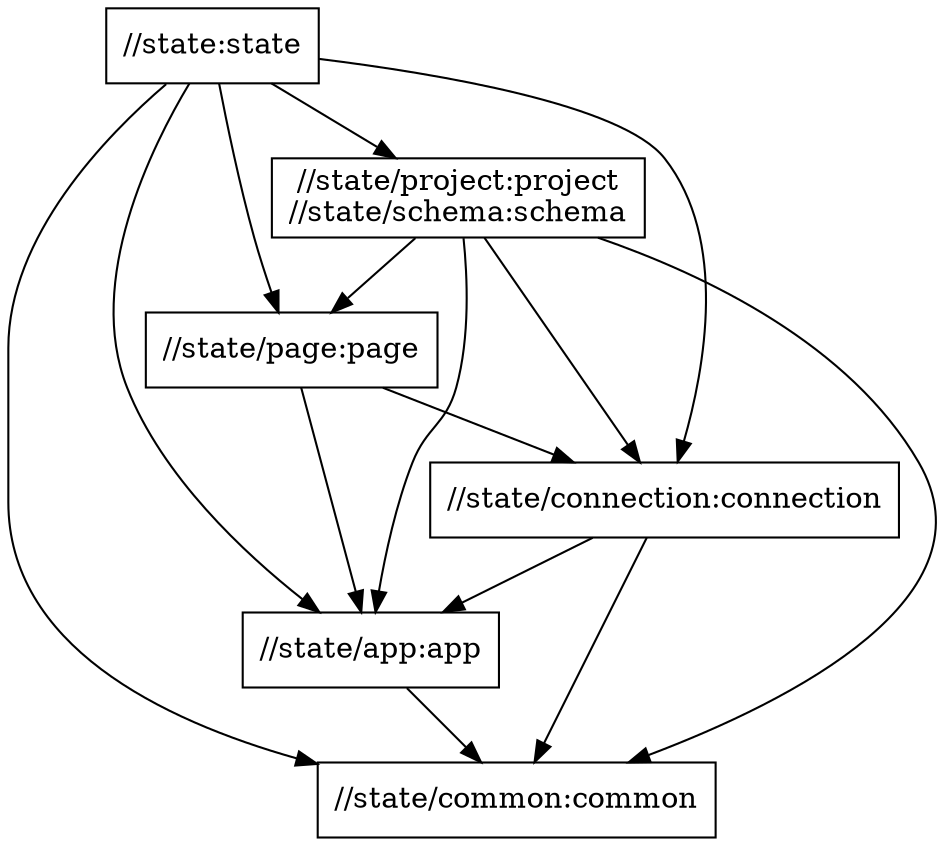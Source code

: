 digraph mygraph {
  node [shape=box];
  "//state:state"
  "//state:state" -> "//state/app:app"
  "//state:state" -> "//state/common:common"
  "//state:state" -> "//state/connection:connection"
  "//state:state" -> "//state/page:page"
  "//state:state" -> "//state/project:project\n//state/schema:schema"
  "//state/project:project\n//state/schema:schema"
  "//state/project:project\n//state/schema:schema" -> "//state/app:app"
  "//state/project:project\n//state/schema:schema" -> "//state/common:common"
  "//state/project:project\n//state/schema:schema" -> "//state/connection:connection"
  "//state/project:project\n//state/schema:schema" -> "//state/page:page"
  "//state/page:page"
  "//state/page:page" -> "//state/app:app"
  "//state/page:page" -> "//state/connection:connection"
  "//state/connection:connection"
  "//state/connection:connection" -> "//state/app:app"
  "//state/connection:connection" -> "//state/common:common"
  "//state/app:app"
  "//state/app:app" -> "//state/common:common"
  "//state/common:common"
}
